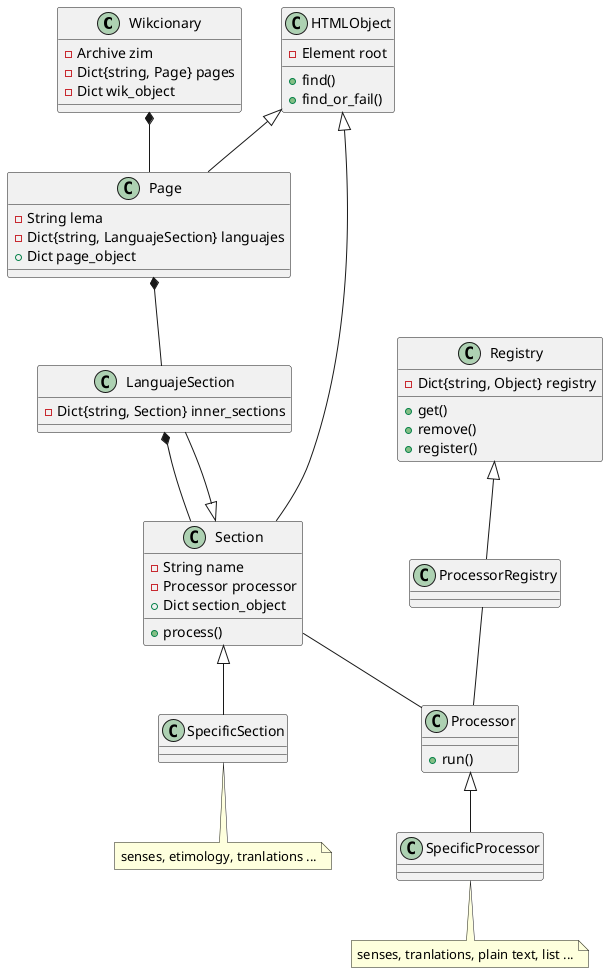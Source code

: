 @startuml
'https://plantuml.com/class-diagram

class Wikcionary{
    - Archive zim
    - Dict{string, Page} pages
    - Dict wik_object

}

class HTMLObject{
    - Element root

    + find()
    + find_or_fail()
}

class Page extends HTMLObject{
    - String lema
    - Dict{string, LanguajeSection} languajes
    + Dict page_object

}

class Section extends HTMLObject{
    - String name
    - Processor processor
    + Dict section_object

    + process()
}

class LanguajeSection extends Section{
    - Dict{string, Section} inner_sections
}

class SpecificSection extends Section{

}
note bottom of SpecificSection : senses, etimology, tranlations ...

class Processor{
    + run()
}

class SpecificProcessor extends Processor{

}
note bottom of SpecificProcessor : senses, tranlations, plain text, list ...

class Registry{
    - Dict{string, Object} registry
    
    + get()
    + remove()
    + register()
}

class ProcessorRegistry extends Registry{

}

Wikcionary *-- Page
Page *-- LanguajeSection
LanguajeSection *-- Section
Section -- Processor
ProcessorRegistry -- Processor

@enduml